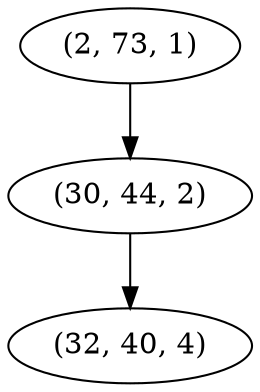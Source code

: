 digraph tree {
    "(2, 73, 1)";
    "(30, 44, 2)";
    "(32, 40, 4)";
    "(2, 73, 1)" -> "(30, 44, 2)";
    "(30, 44, 2)" -> "(32, 40, 4)";
}
